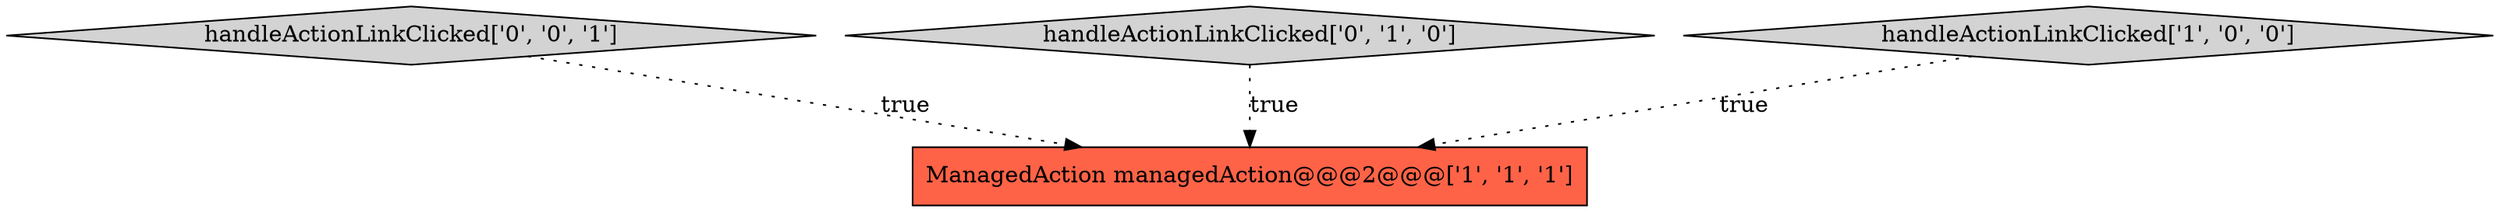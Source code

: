 digraph {
3 [style = filled, label = "handleActionLinkClicked['0', '0', '1']", fillcolor = lightgray, shape = diamond image = "AAA0AAABBB3BBB"];
2 [style = filled, label = "handleActionLinkClicked['0', '1', '0']", fillcolor = lightgray, shape = diamond image = "AAA0AAABBB2BBB"];
0 [style = filled, label = "ManagedAction managedAction@@@2@@@['1', '1', '1']", fillcolor = tomato, shape = box image = "AAA0AAABBB1BBB"];
1 [style = filled, label = "handleActionLinkClicked['1', '0', '0']", fillcolor = lightgray, shape = diamond image = "AAA0AAABBB1BBB"];
2->0 [style = dotted, label="true"];
3->0 [style = dotted, label="true"];
1->0 [style = dotted, label="true"];
}
